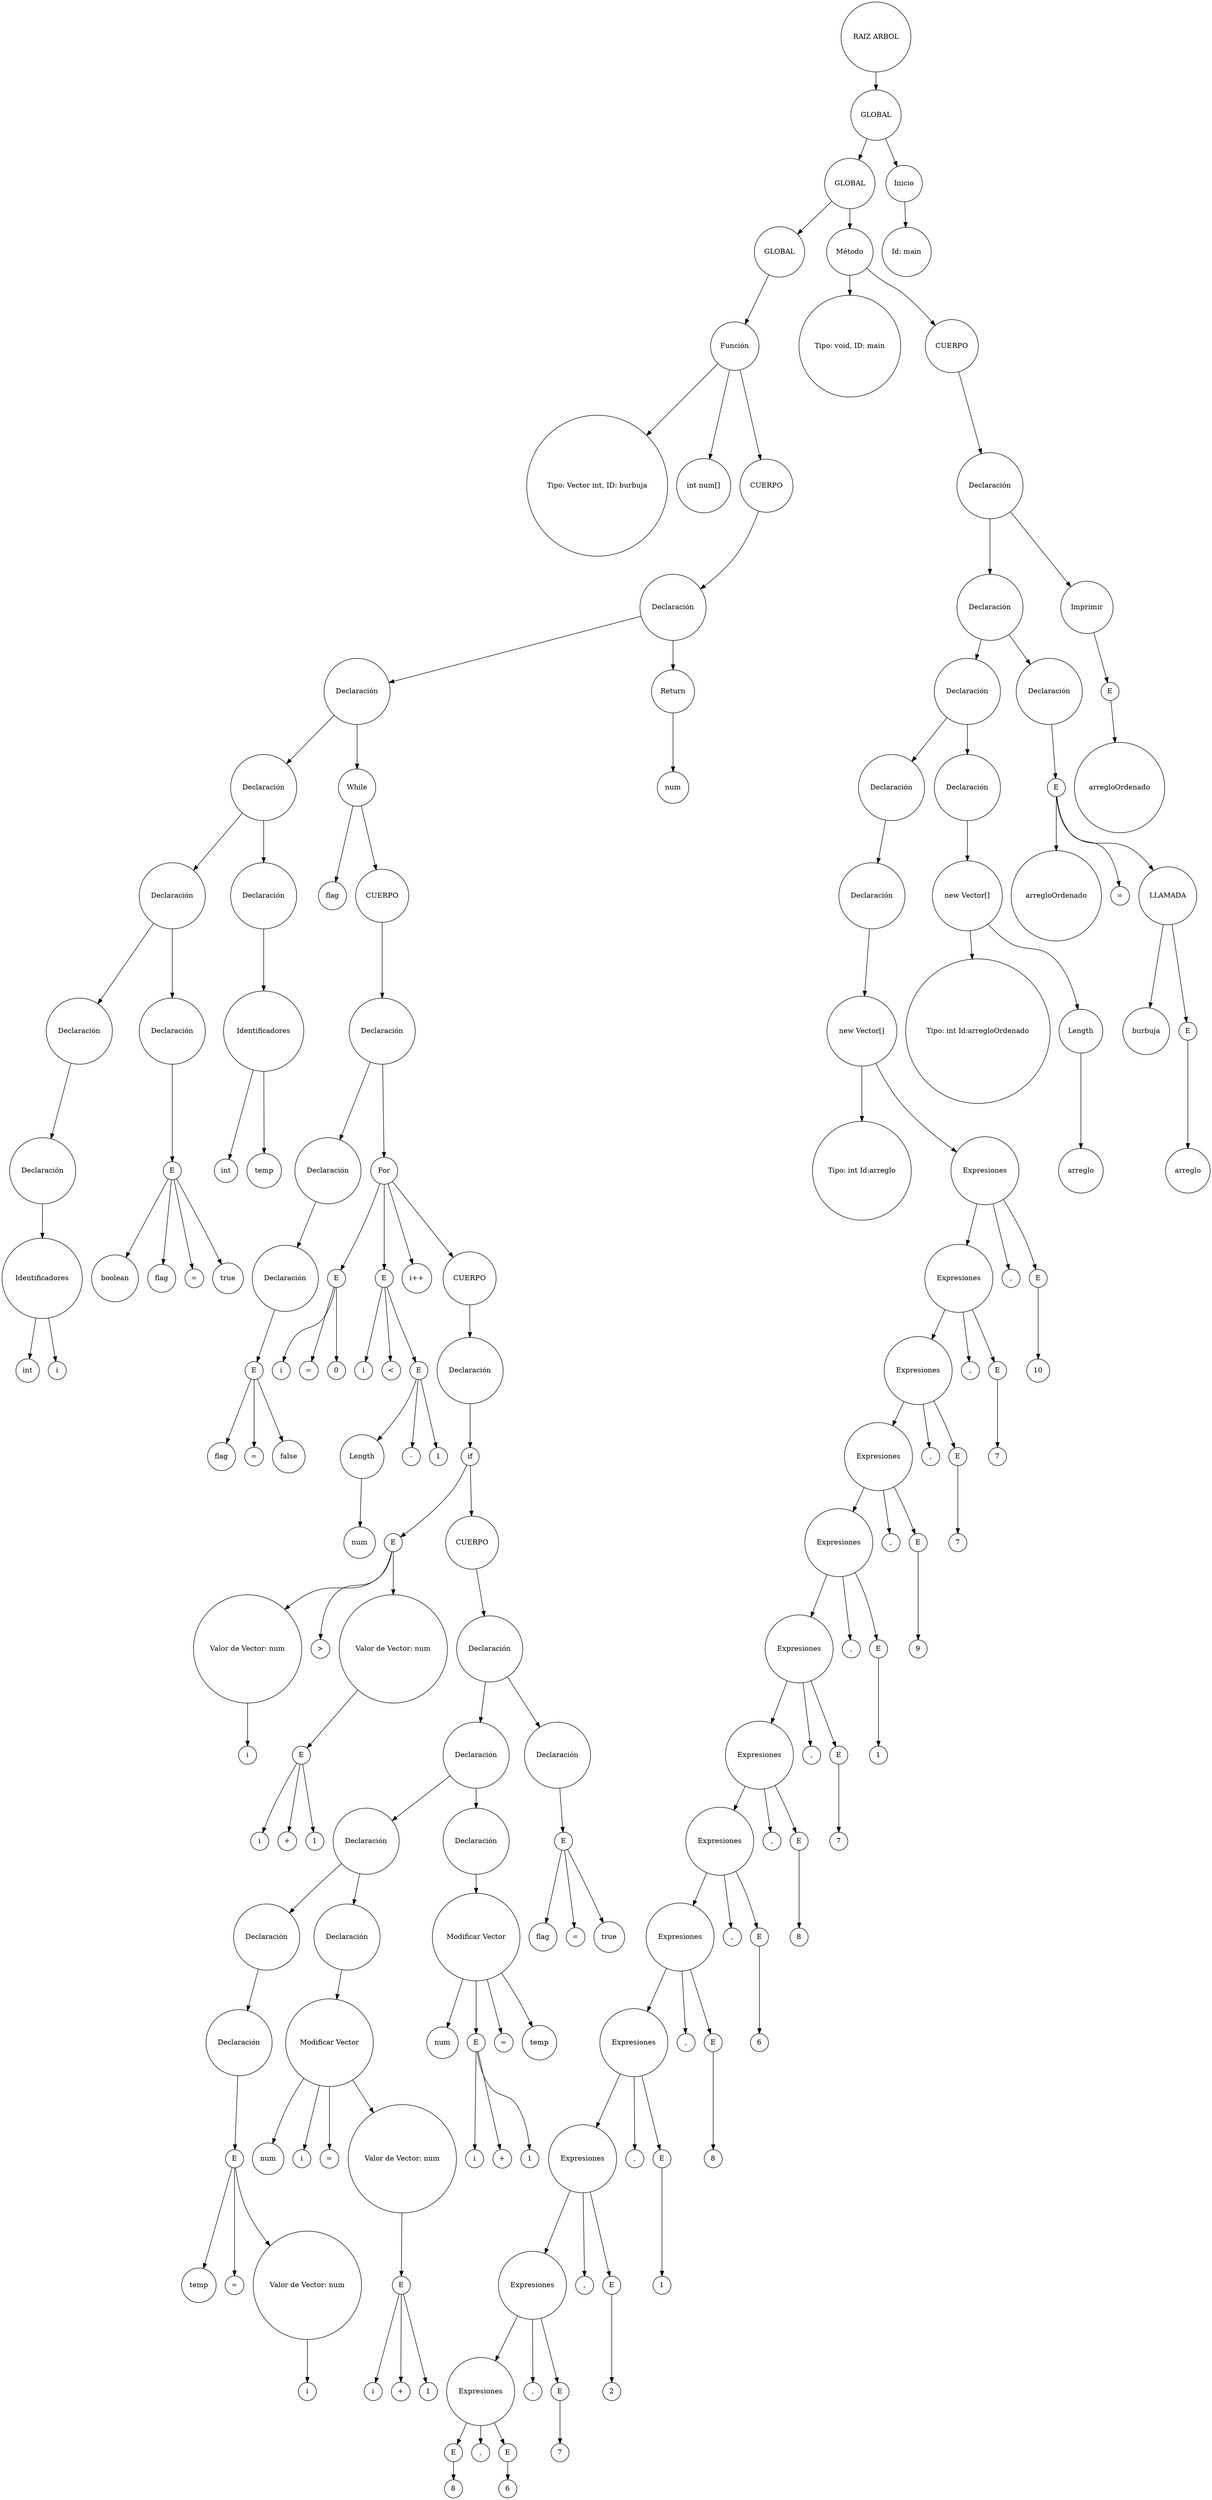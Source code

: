 digraph G {
3823 [label= "RAIZ ARBOL" fillcolor="#d62728" shape="circle"];
3823->3824;
3824 [label= "GLOBAL" fillcolor="#d62728" shape="circle"];
3824->3825;
3825 [label= "GLOBAL" fillcolor="#d62728" shape="circle"];
3825->3826;
3826 [label= "GLOBAL" fillcolor="#d62728" shape="circle"];
3826->3827;
3827 [label= "Función" fillcolor="#d62728" shape="circle"];
3827->3828;
3828 [label= "Tipo: Vector int, ID: burbuja" fillcolor="#d62728" shape="circle"];
3827->3829;
3829 [label= "int num[]" fillcolor="#d62728" shape="circle"];
3827->3830;
3830 [label= "CUERPO" fillcolor="#d62728" shape="circle"];
3830->3831;
3831 [label= "Declaración" fillcolor="#d62728" shape="circle"];
3831->3832;
3832 [label= "Declaración" fillcolor="#d62728" shape="circle"];
3832->3833;
3833 [label= "Declaración" fillcolor="#d62728" shape="circle"];
3833->3834;
3834 [label= "Declaración" fillcolor="#d62728" shape="circle"];
3834->3835;
3835 [label= "Declaración" fillcolor="#d62728" shape="circle"];
3835->3836;
3836 [label= "Declaración" fillcolor="#d62728" shape="circle"];
3836->3837;
3837 [label= "Identificadores" fillcolor="#d62728" shape="circle"];
3837->3838;
3838 [label= "int" fillcolor="#d62728" shape="circle"];
3837->3839;
3839 [label= "i" fillcolor="#d62728" shape="circle"];
3834->3840;
3840 [label= "Declaración" fillcolor="#d62728" shape="circle"];
3840->3841;
3841 [label= "E" fillcolor="#d62728" shape="circle"];
3841->3842;
3842 [label= "boolean" fillcolor="#d62728" shape="circle"];
3841->3843;
3843 [label= "flag" fillcolor="#d62728" shape="circle"];
3841->3844;
3844 [label= "=" fillcolor="#d62728" shape="circle"];
3841->3845;
3845 [label= "true" fillcolor="#d62728" shape="circle"];
3833->3846;
3846 [label= "Declaración" fillcolor="#d62728" shape="circle"];
3846->3847;
3847 [label= "Identificadores" fillcolor="#d62728" shape="circle"];
3847->3848;
3848 [label= "int" fillcolor="#d62728" shape="circle"];
3847->3849;
3849 [label= "temp" fillcolor="#d62728" shape="circle"];
3832->3850;
3850 [label= "While" fillcolor="#d62728" shape="circle"];
3850->3851;
3851 [label= "flag" fillcolor="#d62728" shape="circle"];
3850->3852;
3852 [label= "CUERPO" fillcolor="#d62728" shape="circle"];
3852->3853;
3853 [label= "Declaración" fillcolor="#d62728" shape="circle"];
3853->3854;
3854 [label= "Declaración" fillcolor="#d62728" shape="circle"];
3854->3855;
3855 [label= "Declaración" fillcolor="#d62728" shape="circle"];
3855->3856;
3856 [label= "E" fillcolor="#d62728" shape="circle"];
3856->3857;
3857 [label= "flag" fillcolor="#d62728" shape="circle"];
3856->3858;
3858 [label= "=" fillcolor="#d62728" shape="circle"];
3856->3859;
3859 [label= "false" fillcolor="#d62728" shape="circle"];
3853->3860;
3860 [label= "For" fillcolor="#d62728" shape="circle"];
3860->3861;
3861 [label= "E" fillcolor="#d62728" shape="circle"];
3861->3862;
3862 [label= "i" fillcolor="#d62728" shape="circle"];
3861->3863;
3863 [label= "=" fillcolor="#d62728" shape="circle"];
3861->3864;
3864 [label= "0" fillcolor="#d62728" shape="circle"];
3860->3865;
3865 [label= "E" fillcolor="#d62728" shape="circle"];
3865->3866;
3866 [label= "i" fillcolor="#d62728" shape="circle"];
3865->3867;
3867 [label= "<" fillcolor="#d62728" shape="circle"];
3865->3868;
3868 [label= "E" fillcolor="#d62728" shape="circle"];
3868->3869;
3869 [label= "Length" fillcolor="#d62728" shape="circle"];
3869->3870;
3870 [label= "num" fillcolor="#d62728" shape="circle"];
3868->3871;
3871 [label= "-" fillcolor="#d62728" shape="circle"];
3868->3872;
3872 [label= "1" fillcolor="#d62728" shape="circle"];
3860->3873;
3873 [label= "i++" fillcolor="#d62728" shape="circle"];
3860->3874;
3874 [label= "CUERPO" fillcolor="#d62728" shape="circle"];
3874->3875;
3875 [label= "Declaración" fillcolor="#d62728" shape="circle"];
3875->3876;
3876 [label= "if" fillcolor="#d62728" shape="circle"];
3876->3877;
3877 [label= "E" fillcolor="#d62728" shape="circle"];
3877->3878;
3878 [label= "Valor de Vector: num" fillcolor="#d62728" shape="circle"];
3878->3879;
3879 [label= "i" fillcolor="#d62728" shape="circle"];
3877->3880;
3880 [label= ">" fillcolor="#d62728" shape="circle"];
3877->3881;
3881 [label= "Valor de Vector: num" fillcolor="#d62728" shape="circle"];
3881->3882;
3882 [label= "E" fillcolor="#d62728" shape="circle"];
3882->3883;
3883 [label= "i" fillcolor="#d62728" shape="circle"];
3882->3884;
3884 [label= "+" fillcolor="#d62728" shape="circle"];
3882->3885;
3885 [label= "1" fillcolor="#d62728" shape="circle"];
3876->3886;
3886 [label= "CUERPO" fillcolor="#d62728" shape="circle"];
3886->3887;
3887 [label= "Declaración" fillcolor="#d62728" shape="circle"];
3887->3888;
3888 [label= "Declaración" fillcolor="#d62728" shape="circle"];
3888->3889;
3889 [label= "Declaración" fillcolor="#d62728" shape="circle"];
3889->3890;
3890 [label= "Declaración" fillcolor="#d62728" shape="circle"];
3890->3891;
3891 [label= "Declaración" fillcolor="#d62728" shape="circle"];
3891->3892;
3892 [label= "E" fillcolor="#d62728" shape="circle"];
3892->3893;
3893 [label= "temp" fillcolor="#d62728" shape="circle"];
3892->3894;
3894 [label= "=" fillcolor="#d62728" shape="circle"];
3892->3895;
3895 [label= "Valor de Vector: num" fillcolor="#d62728" shape="circle"];
3895->3896;
3896 [label= "i" fillcolor="#d62728" shape="circle"];
3889->3897;
3897 [label= "Declaración" fillcolor="#d62728" shape="circle"];
3897->3898;
3898 [label= "Modificar Vector" fillcolor="#d62728" shape="circle"];
3898->3899;
3899 [label= "num" fillcolor="#d62728" shape="circle"];
3898->3900;
3900 [label= "i" fillcolor="#d62728" shape="circle"];
3898->3901;
3901 [label= "=" fillcolor="#d62728" shape="circle"];
3898->3902;
3902 [label= "Valor de Vector: num" fillcolor="#d62728" shape="circle"];
3902->3903;
3903 [label= "E" fillcolor="#d62728" shape="circle"];
3903->3904;
3904 [label= "i" fillcolor="#d62728" shape="circle"];
3903->3905;
3905 [label= "+" fillcolor="#d62728" shape="circle"];
3903->3906;
3906 [label= "1" fillcolor="#d62728" shape="circle"];
3888->3907;
3907 [label= "Declaración" fillcolor="#d62728" shape="circle"];
3907->3908;
3908 [label= "Modificar Vector" fillcolor="#d62728" shape="circle"];
3908->3909;
3909 [label= "num" fillcolor="#d62728" shape="circle"];
3908->3910;
3910 [label= "E" fillcolor="#d62728" shape="circle"];
3910->3911;
3911 [label= "i" fillcolor="#d62728" shape="circle"];
3910->3912;
3912 [label= "+" fillcolor="#d62728" shape="circle"];
3910->3913;
3913 [label= "1" fillcolor="#d62728" shape="circle"];
3908->3914;
3914 [label= "=" fillcolor="#d62728" shape="circle"];
3908->3915;
3915 [label= "temp" fillcolor="#d62728" shape="circle"];
3887->3916;
3916 [label= "Declaración" fillcolor="#d62728" shape="circle"];
3916->3917;
3917 [label= "E" fillcolor="#d62728" shape="circle"];
3917->3918;
3918 [label= "flag" fillcolor="#d62728" shape="circle"];
3917->3919;
3919 [label= "=" fillcolor="#d62728" shape="circle"];
3917->3920;
3920 [label= "true" fillcolor="#d62728" shape="circle"];
3831->3921;
3921 [label= "Return" fillcolor="#d62728" shape="circle"];
3921->3922;
3922 [label= "num" fillcolor="#d62728" shape="circle"];
3825->3923;
3923 [label= "Método" fillcolor="#d62728" shape="circle"];
3923->3924;
3924 [label= "Tipo: void, ID: main" fillcolor="#d62728" shape="circle"];
3923->3925;
3925 [label= "CUERPO" fillcolor="#d62728" shape="circle"];
3925->3926;
3926 [label= "Declaración" fillcolor="#d62728" shape="circle"];
3926->3927;
3927 [label= "Declaración" fillcolor="#d62728" shape="circle"];
3927->3928;
3928 [label= "Declaración" fillcolor="#d62728" shape="circle"];
3928->3929;
3929 [label= "Declaración" fillcolor="#d62728" shape="circle"];
3929->3930;
3930 [label= "Declaración" fillcolor="#d62728" shape="circle"];
3930->3931;
3931 [label= "new Vector[]" fillcolor="#d62728" shape="circle"];
3931->3932;
3932 [label= "Tipo: int Id:arreglo" fillcolor="#d62728" shape="circle"];
3931->3933;
3933 [label= "Expresiones" fillcolor="#d62728" shape="circle"];
3933->3934;
3934 [label= "Expresiones" fillcolor="#d62728" shape="circle"];
3934->3935;
3935 [label= "Expresiones" fillcolor="#d62728" shape="circle"];
3935->3936;
3936 [label= "Expresiones" fillcolor="#d62728" shape="circle"];
3936->3937;
3937 [label= "Expresiones" fillcolor="#d62728" shape="circle"];
3937->3938;
3938 [label= "Expresiones" fillcolor="#d62728" shape="circle"];
3938->3939;
3939 [label= "Expresiones" fillcolor="#d62728" shape="circle"];
3939->3940;
3940 [label= "Expresiones" fillcolor="#d62728" shape="circle"];
3940->3941;
3941 [label= "Expresiones" fillcolor="#d62728" shape="circle"];
3941->3942;
3942 [label= "Expresiones" fillcolor="#d62728" shape="circle"];
3942->3943;
3943 [label= "Expresiones" fillcolor="#d62728" shape="circle"];
3943->3944;
3944 [label= "Expresiones" fillcolor="#d62728" shape="circle"];
3944->3945;
3945 [label= "Expresiones" fillcolor="#d62728" shape="circle"];
3945->3946;
3946 [label= "E" fillcolor="#d62728" shape="circle"];
3946->3947;
3947 [label= "8" fillcolor="#d62728" shape="circle"];
3945->3948;
3948 [label= "," fillcolor="#d62728" shape="circle"];
3945->3949;
3949 [label= "E" fillcolor="#d62728" shape="circle"];
3949->3950;
3950 [label= "6" fillcolor="#d62728" shape="circle"];
3944->3951;
3951 [label= "," fillcolor="#d62728" shape="circle"];
3944->3952;
3952 [label= "E" fillcolor="#d62728" shape="circle"];
3952->3953;
3953 [label= "7" fillcolor="#d62728" shape="circle"];
3943->3954;
3954 [label= "," fillcolor="#d62728" shape="circle"];
3943->3955;
3955 [label= "E" fillcolor="#d62728" shape="circle"];
3955->3956;
3956 [label= "2" fillcolor="#d62728" shape="circle"];
3942->3957;
3957 [label= "," fillcolor="#d62728" shape="circle"];
3942->3958;
3958 [label= "E" fillcolor="#d62728" shape="circle"];
3958->3959;
3959 [label= "1" fillcolor="#d62728" shape="circle"];
3941->3960;
3960 [label= "," fillcolor="#d62728" shape="circle"];
3941->3961;
3961 [label= "E" fillcolor="#d62728" shape="circle"];
3961->3962;
3962 [label= "8" fillcolor="#d62728" shape="circle"];
3940->3963;
3963 [label= "," fillcolor="#d62728" shape="circle"];
3940->3964;
3964 [label= "E" fillcolor="#d62728" shape="circle"];
3964->3965;
3965 [label= "6" fillcolor="#d62728" shape="circle"];
3939->3966;
3966 [label= "," fillcolor="#d62728" shape="circle"];
3939->3967;
3967 [label= "E" fillcolor="#d62728" shape="circle"];
3967->3968;
3968 [label= "8" fillcolor="#d62728" shape="circle"];
3938->3969;
3969 [label= "," fillcolor="#d62728" shape="circle"];
3938->3970;
3970 [label= "E" fillcolor="#d62728" shape="circle"];
3970->3971;
3971 [label= "7" fillcolor="#d62728" shape="circle"];
3937->3972;
3972 [label= "," fillcolor="#d62728" shape="circle"];
3937->3973;
3973 [label= "E" fillcolor="#d62728" shape="circle"];
3973->3974;
3974 [label= "1" fillcolor="#d62728" shape="circle"];
3936->3975;
3975 [label= "," fillcolor="#d62728" shape="circle"];
3936->3976;
3976 [label= "E" fillcolor="#d62728" shape="circle"];
3976->3977;
3977 [label= "9" fillcolor="#d62728" shape="circle"];
3935->3978;
3978 [label= "," fillcolor="#d62728" shape="circle"];
3935->3979;
3979 [label= "E" fillcolor="#d62728" shape="circle"];
3979->3980;
3980 [label= "7" fillcolor="#d62728" shape="circle"];
3934->3981;
3981 [label= "," fillcolor="#d62728" shape="circle"];
3934->3982;
3982 [label= "E" fillcolor="#d62728" shape="circle"];
3982->3983;
3983 [label= "7" fillcolor="#d62728" shape="circle"];
3933->3984;
3984 [label= "," fillcolor="#d62728" shape="circle"];
3933->3985;
3985 [label= "E" fillcolor="#d62728" shape="circle"];
3985->3986;
3986 [label= "10" fillcolor="#d62728" shape="circle"];
3928->3987;
3987 [label= "Declaración" fillcolor="#d62728" shape="circle"];
3987->3988;
3988 [label= "new Vector[]" fillcolor="#d62728" shape="circle"];
3988->3989;
3989 [label= "Tipo: int Id:arregloOrdenado" fillcolor="#d62728" shape="circle"];
3988->3990;
3990 [label= "Length" fillcolor="#d62728" shape="circle"];
3990->3991;
3991 [label= "arreglo" fillcolor="#d62728" shape="circle"];
3927->3992;
3992 [label= "Declaración" fillcolor="#d62728" shape="circle"];
3992->3993;
3993 [label= "E" fillcolor="#d62728" shape="circle"];
3993->3994;
3994 [label= "arregloOrdenado" fillcolor="#d62728" shape="circle"];
3993->3995;
3995 [label= "=" fillcolor="#d62728" shape="circle"];
3993->3996;
3996 [label= "LLAMADA" fillcolor="#d62728" shape="circle"];
3996->3997;
3997 [label= "burbuja" fillcolor="#d62728" shape="circle"];
3996->3998;
3998 [label= "E" fillcolor="#d62728" shape="circle"];
3998->3999;
3999 [label= "arreglo" fillcolor="#d62728" shape="circle"];
3926->4000;
4000 [label= "Imprimir" fillcolor="#d62728" shape="circle"];
4000->4001;
4001 [label= "E" fillcolor="#d62728" shape="circle"];
4001->4002;
4002 [label= "arregloOrdenado" fillcolor="#d62728" shape="circle"];
3824->4003;
4003 [label= "Inicio" fillcolor="#d62728" shape="circle"];
4003->4004;
4004 [label= "Id: main" fillcolor="#d62728" shape="circle"];
}